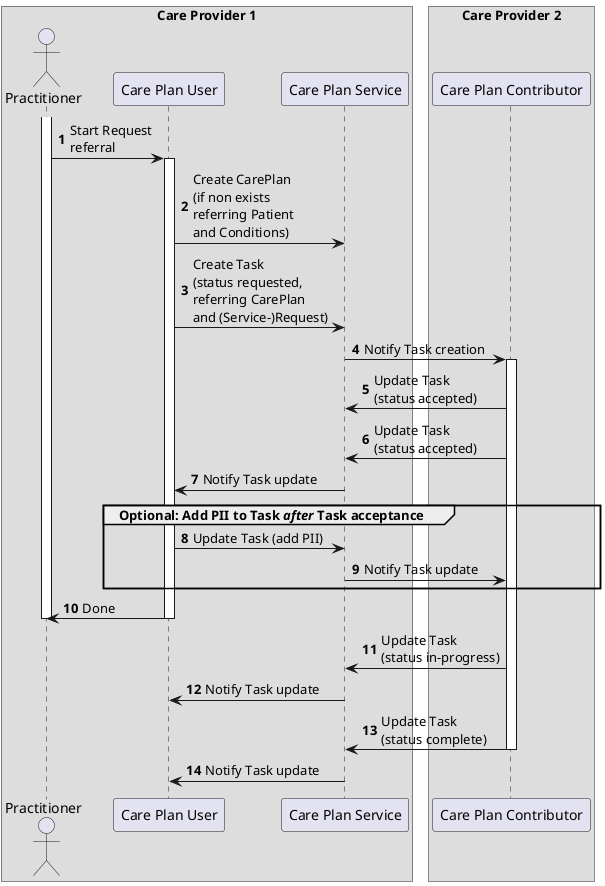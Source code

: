 @startuml task-negotiation-overview-1-2
autonumber


' title Use Case Home monitoring - Hospital onboarding Patient at Monitoring Clinic

box Care Provider 1
    actor "Practitioner" as Practitioner
    participant "Care Plan User" as CPU
    participant "Care Plan Service" as CPS
end box
box Care Provider 2
    participant "Care Plan Contributor" as CPC
end box

activate Practitioner
Practitioner -> CPU : Start Request\nreferral
activate CPU
CPU -> CPS : Create CarePlan\n(if non exists\nreferring Patient\nand Conditions)
CPU -> CPS : Create Task\n(status requested,\nreferring CarePlan\nand (Service-)Request)
CPS -> CPC : Notify Task creation
activate CPC
CPC -> CPS : Update Task\n(status accepted)
CPC -> CPS : Update Task\n(status accepted)
CPS -> CPU : Notify Task update
group Optional: Add PII to Task //after// Task acceptance
CPU -> CPS : Update Task (add PII)
CPS -> CPC : Notify Task update
end group
CPU -> Practitioner : Done
deactivate CPU
deactivate Practitioner
CPC -> CPS : Update Task\n(status in-progress)
CPS -> CPU : Notify Task update
CPC -> CPS : Update Task\n(status complete)
deactivate CPC
CPS -> CPU : Notify Task update